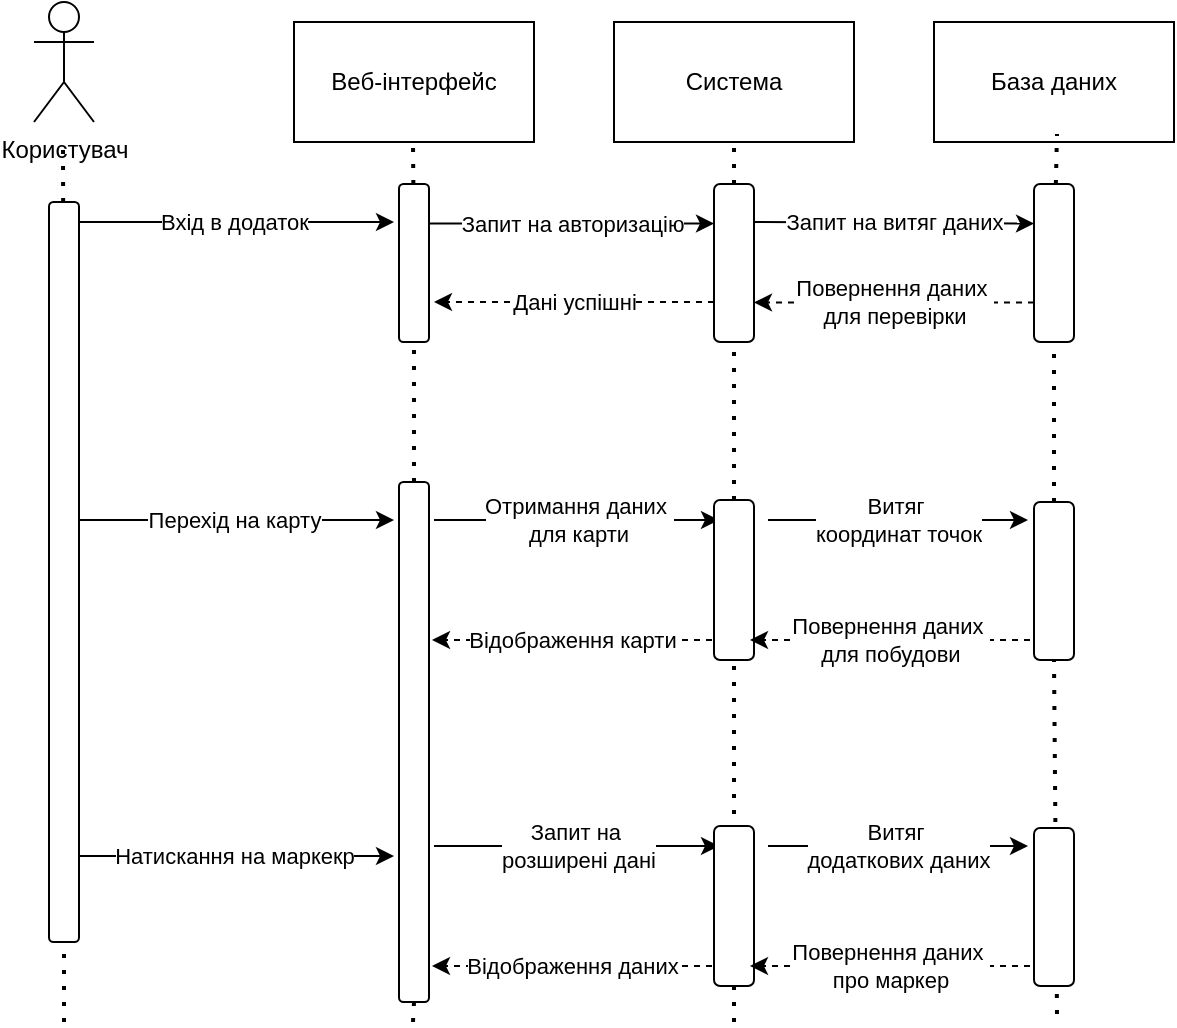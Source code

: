 <mxfile version="26.2.9">
  <diagram name="Страница — 1" id="yPW0HhuuNhpBuYm1yf4C">
    <mxGraphModel grid="1" page="1" gridSize="10" guides="1" tooltips="1" connect="1" arrows="1" fold="1" pageScale="1" pageWidth="827" pageHeight="1169" math="0" shadow="0">
      <root>
        <mxCell id="0" />
        <mxCell id="1" parent="0" />
        <mxCell id="bN-MxPjGURFgGuSvR1dv-1" value="Користувач" style="shape=umlActor;verticalLabelPosition=bottom;verticalAlign=top;html=1;outlineConnect=0;" vertex="1" parent="1">
          <mxGeometry x="110" y="50" width="30" height="60" as="geometry" />
        </mxCell>
        <mxCell id="bN-MxPjGURFgGuSvR1dv-3" value="Веб-інтерфейс" style="rounded=0;whiteSpace=wrap;html=1;" vertex="1" parent="1">
          <mxGeometry x="240" y="60" width="120" height="60" as="geometry" />
        </mxCell>
        <mxCell id="bN-MxPjGURFgGuSvR1dv-4" value="Система" style="rounded=0;whiteSpace=wrap;html=1;" vertex="1" parent="1">
          <mxGeometry x="400" y="60" width="120" height="60" as="geometry" />
        </mxCell>
        <mxCell id="bN-MxPjGURFgGuSvR1dv-5" value="База даних" style="rounded=0;whiteSpace=wrap;html=1;" vertex="1" parent="1">
          <mxGeometry x="560" y="60" width="120" height="60" as="geometry" />
        </mxCell>
        <mxCell id="bN-MxPjGURFgGuSvR1dv-6" value="" style="endArrow=none;dashed=1;html=1;dashPattern=1 3;strokeWidth=2;rounded=0;entryX=0.5;entryY=1;entryDx=0;entryDy=0;" edge="1" parent="1" source="bN-MxPjGURFgGuSvR1dv-14" target="bN-MxPjGURFgGuSvR1dv-4">
          <mxGeometry width="50" height="50" relative="1" as="geometry">
            <mxPoint x="460" y="560" as="sourcePoint" />
            <mxPoint x="440" y="160" as="targetPoint" />
          </mxGeometry>
        </mxCell>
        <mxCell id="bN-MxPjGURFgGuSvR1dv-7" value="" style="endArrow=none;dashed=1;html=1;dashPattern=1 3;strokeWidth=2;rounded=0;entryX=0.5;entryY=1;entryDx=0;entryDy=0;" edge="1" parent="1" source="bN-MxPjGURFgGuSvR1dv-18">
          <mxGeometry width="50" height="50" relative="1" as="geometry">
            <mxPoint x="621.5" y="556" as="sourcePoint" />
            <mxPoint x="621.5" y="116" as="targetPoint" />
          </mxGeometry>
        </mxCell>
        <mxCell id="bN-MxPjGURFgGuSvR1dv-8" value="" style="endArrow=none;dashed=1;html=1;dashPattern=1 3;strokeWidth=2;rounded=0;entryX=0.5;entryY=1;entryDx=0;entryDy=0;" edge="1" parent="1" source="bN-MxPjGURFgGuSvR1dv-11">
          <mxGeometry width="50" height="50" relative="1" as="geometry">
            <mxPoint x="299.5" y="560" as="sourcePoint" />
            <mxPoint x="299.5" y="120" as="targetPoint" />
          </mxGeometry>
        </mxCell>
        <mxCell id="bN-MxPjGURFgGuSvR1dv-9" value="" style="endArrow=none;dashed=1;html=1;dashPattern=1 3;strokeWidth=2;rounded=0;entryX=0.5;entryY=1;entryDx=0;entryDy=0;" edge="1" parent="1" source="Yx5rPOhtdr6v1IMibFze-1">
          <mxGeometry width="50" height="50" relative="1" as="geometry">
            <mxPoint x="125" y="560" as="sourcePoint" />
            <mxPoint x="124.5" y="120" as="targetPoint" />
          </mxGeometry>
        </mxCell>
        <mxCell id="bN-MxPjGURFgGuSvR1dv-12" value="" style="endArrow=none;dashed=1;html=1;dashPattern=1 3;strokeWidth=2;rounded=0;entryX=0.5;entryY=1;entryDx=0;entryDy=0;" edge="1" parent="1" target="bN-MxPjGURFgGuSvR1dv-11" source="Yx5rPOhtdr6v1IMibFze-3">
          <mxGeometry width="50" height="50" relative="1" as="geometry">
            <mxPoint x="299.5" y="560" as="sourcePoint" />
            <mxPoint x="299.5" y="120" as="targetPoint" />
          </mxGeometry>
        </mxCell>
        <mxCell id="bN-MxPjGURFgGuSvR1dv-11" value="" style="rounded=1;whiteSpace=wrap;html=1;" vertex="1" parent="1">
          <mxGeometry x="292.5" y="141" width="15" height="79" as="geometry" />
        </mxCell>
        <mxCell id="bN-MxPjGURFgGuSvR1dv-13" value="Вхід в додаток" style="endArrow=classic;html=1;rounded=0;" edge="1" parent="1">
          <mxGeometry width="50" height="50" relative="1" as="geometry">
            <mxPoint x="130" y="160" as="sourcePoint" />
            <mxPoint x="290" y="160" as="targetPoint" />
          </mxGeometry>
        </mxCell>
        <mxCell id="bN-MxPjGURFgGuSvR1dv-15" value="" style="endArrow=none;dashed=1;html=1;dashPattern=1 3;strokeWidth=2;rounded=0;entryX=0.5;entryY=1;entryDx=0;entryDy=0;" edge="1" parent="1" source="bN-MxPjGURFgGuSvR1dv-24" target="bN-MxPjGURFgGuSvR1dv-14">
          <mxGeometry width="50" height="50" relative="1" as="geometry">
            <mxPoint x="460" y="560" as="sourcePoint" />
            <mxPoint x="460" y="120" as="targetPoint" />
          </mxGeometry>
        </mxCell>
        <mxCell id="bN-MxPjGURFgGuSvR1dv-14" value="" style="rounded=1;whiteSpace=wrap;html=1;" vertex="1" parent="1">
          <mxGeometry x="450" y="141" width="20" height="79" as="geometry" />
        </mxCell>
        <mxCell id="bN-MxPjGURFgGuSvR1dv-16" value="Запит на авторизацію" style="endArrow=classic;html=1;rounded=0;exitX=0.967;exitY=0.25;exitDx=0;exitDy=0;exitPerimeter=0;entryX=0;entryY=0.25;entryDx=0;entryDy=0;" edge="1" parent="1" source="bN-MxPjGURFgGuSvR1dv-11" target="bN-MxPjGURFgGuSvR1dv-14">
          <mxGeometry width="50" height="50" relative="1" as="geometry">
            <mxPoint x="390" y="210" as="sourcePoint" />
            <mxPoint x="440" y="160" as="targetPoint" />
          </mxGeometry>
        </mxCell>
        <mxCell id="bN-MxPjGURFgGuSvR1dv-17" value="Запит на витяг даних" style="endArrow=classic;html=1;rounded=0;entryX=0;entryY=0.25;entryDx=0;entryDy=0;" edge="1" parent="1" target="bN-MxPjGURFgGuSvR1dv-18">
          <mxGeometry width="50" height="50" relative="1" as="geometry">
            <mxPoint x="470" y="160" as="sourcePoint" />
            <mxPoint x="520" y="110" as="targetPoint" />
          </mxGeometry>
        </mxCell>
        <mxCell id="bN-MxPjGURFgGuSvR1dv-19" value="" style="endArrow=none;dashed=1;html=1;dashPattern=1 3;strokeWidth=2;rounded=0;entryX=0.5;entryY=1;entryDx=0;entryDy=0;" edge="1" parent="1" source="bN-MxPjGURFgGuSvR1dv-27" target="bN-MxPjGURFgGuSvR1dv-18">
          <mxGeometry width="50" height="50" relative="1" as="geometry">
            <mxPoint x="621.5" y="556" as="sourcePoint" />
            <mxPoint x="621.5" y="116" as="targetPoint" />
          </mxGeometry>
        </mxCell>
        <mxCell id="bN-MxPjGURFgGuSvR1dv-18" value="" style="rounded=1;whiteSpace=wrap;html=1;" vertex="1" parent="1">
          <mxGeometry x="610" y="141" width="20" height="79" as="geometry" />
        </mxCell>
        <mxCell id="bN-MxPjGURFgGuSvR1dv-20" value="Повернення даних&amp;nbsp;&lt;div&gt;для перевірки&lt;/div&gt;" style="endArrow=classic;html=1;rounded=0;exitX=0;exitY=0.75;exitDx=0;exitDy=0;entryX=1;entryY=0.75;entryDx=0;entryDy=0;dashed=1;" edge="1" parent="1" source="bN-MxPjGURFgGuSvR1dv-18" target="bN-MxPjGURFgGuSvR1dv-14">
          <mxGeometry width="50" height="50" relative="1" as="geometry">
            <mxPoint x="390" y="210" as="sourcePoint" />
            <mxPoint x="440" y="160" as="targetPoint" />
          </mxGeometry>
        </mxCell>
        <mxCell id="bN-MxPjGURFgGuSvR1dv-21" value="Дані успішні" style="endArrow=classic;html=1;rounded=0;exitX=0;exitY=0.75;exitDx=0;exitDy=0;entryX=1;entryY=0.75;entryDx=0;entryDy=0;dashed=1;" edge="1" parent="1">
          <mxGeometry width="50" height="50" relative="1" as="geometry">
            <mxPoint x="450" y="200" as="sourcePoint" />
            <mxPoint x="310" y="200" as="targetPoint" />
          </mxGeometry>
        </mxCell>
        <mxCell id="bN-MxPjGURFgGuSvR1dv-22" value="Перехід на карту" style="endArrow=classic;html=1;rounded=0;" edge="1" parent="1">
          <mxGeometry width="50" height="50" relative="1" as="geometry">
            <mxPoint x="130" y="309" as="sourcePoint" />
            <mxPoint x="290" y="309" as="targetPoint" />
          </mxGeometry>
        </mxCell>
        <mxCell id="bN-MxPjGURFgGuSvR1dv-23" value="Отримання даних&amp;nbsp;&lt;div&gt;для карти&lt;/div&gt;" style="endArrow=classic;html=1;rounded=0;" edge="1" parent="1">
          <mxGeometry width="50" height="50" relative="1" as="geometry">
            <mxPoint x="310" y="309" as="sourcePoint" />
            <mxPoint x="452.5" y="309" as="targetPoint" />
            <mxPoint as="offset" />
          </mxGeometry>
        </mxCell>
        <mxCell id="bN-MxPjGURFgGuSvR1dv-25" value="" style="endArrow=none;dashed=1;html=1;dashPattern=1 3;strokeWidth=2;rounded=0;entryX=0.5;entryY=1;entryDx=0;entryDy=0;" edge="1" parent="1" target="bN-MxPjGURFgGuSvR1dv-24">
          <mxGeometry width="50" height="50" relative="1" as="geometry">
            <mxPoint x="460" y="560" as="sourcePoint" />
            <mxPoint x="460" y="220" as="targetPoint" />
          </mxGeometry>
        </mxCell>
        <mxCell id="bN-MxPjGURFgGuSvR1dv-24" value="" style="rounded=1;whiteSpace=wrap;html=1;" vertex="1" parent="1">
          <mxGeometry x="450" y="299" width="20" height="80" as="geometry" />
        </mxCell>
        <mxCell id="bN-MxPjGURFgGuSvR1dv-26" value="Витяг&amp;nbsp;&lt;div&gt;координат точок&lt;/div&gt;" style="endArrow=classic;html=1;rounded=0;" edge="1" parent="1">
          <mxGeometry width="50" height="50" relative="1" as="geometry">
            <mxPoint x="477" y="309" as="sourcePoint" />
            <mxPoint x="607" y="309" as="targetPoint" />
            <mxPoint as="offset" />
          </mxGeometry>
        </mxCell>
        <mxCell id="bN-MxPjGURFgGuSvR1dv-28" value="" style="endArrow=none;dashed=1;html=1;dashPattern=1 3;strokeWidth=2;rounded=0;entryX=0.5;entryY=1;entryDx=0;entryDy=0;" edge="1" parent="1" target="bN-MxPjGURFgGuSvR1dv-27">
          <mxGeometry width="50" height="50" relative="1" as="geometry">
            <mxPoint x="621.5" y="556" as="sourcePoint" />
            <mxPoint x="620" y="220" as="targetPoint" />
          </mxGeometry>
        </mxCell>
        <mxCell id="bN-MxPjGURFgGuSvR1dv-27" value="" style="rounded=1;whiteSpace=wrap;html=1;" vertex="1" parent="1">
          <mxGeometry x="610" y="300" width="20" height="79" as="geometry" />
        </mxCell>
        <mxCell id="bN-MxPjGURFgGuSvR1dv-29" value="Повернення даних&amp;nbsp;&lt;div&gt;для побудови&lt;/div&gt;" style="endArrow=classic;html=1;rounded=0;exitX=0;exitY=0.75;exitDx=0;exitDy=0;entryX=1;entryY=0.75;entryDx=0;entryDy=0;dashed=1;" edge="1" parent="1">
          <mxGeometry width="50" height="50" relative="1" as="geometry">
            <mxPoint x="608" y="369" as="sourcePoint" />
            <mxPoint x="468" y="369" as="targetPoint" />
          </mxGeometry>
        </mxCell>
        <mxCell id="bN-MxPjGURFgGuSvR1dv-30" value="Відображення карти" style="endArrow=classic;html=1;rounded=0;exitX=0;exitY=0.75;exitDx=0;exitDy=0;entryX=1;entryY=0.75;entryDx=0;entryDy=0;dashed=1;" edge="1" parent="1">
          <mxGeometry width="50" height="50" relative="1" as="geometry">
            <mxPoint x="449" y="369" as="sourcePoint" />
            <mxPoint x="309" y="369" as="targetPoint" />
          </mxGeometry>
        </mxCell>
        <mxCell id="bN-MxPjGURFgGuSvR1dv-31" value="Натискання на маркекр" style="endArrow=classic;html=1;rounded=0;" edge="1" parent="1">
          <mxGeometry width="50" height="50" relative="1" as="geometry">
            <mxPoint x="130" y="477" as="sourcePoint" />
            <mxPoint x="290" y="477" as="targetPoint" />
          </mxGeometry>
        </mxCell>
        <mxCell id="bN-MxPjGURFgGuSvR1dv-32" value="Запит на&amp;nbsp;&lt;div&gt;розширені дані&lt;/div&gt;" style="endArrow=classic;html=1;rounded=0;" edge="1" parent="1">
          <mxGeometry width="50" height="50" relative="1" as="geometry">
            <mxPoint x="310" y="472" as="sourcePoint" />
            <mxPoint x="452.5" y="472" as="targetPoint" />
            <mxPoint as="offset" />
          </mxGeometry>
        </mxCell>
        <mxCell id="bN-MxPjGURFgGuSvR1dv-33" value="" style="rounded=1;whiteSpace=wrap;html=1;" vertex="1" parent="1">
          <mxGeometry x="450" y="462" width="20" height="80" as="geometry" />
        </mxCell>
        <mxCell id="bN-MxPjGURFgGuSvR1dv-34" value="Витяг&amp;nbsp;&lt;div&gt;додаткових даних&lt;/div&gt;" style="endArrow=classic;html=1;rounded=0;" edge="1" parent="1">
          <mxGeometry width="50" height="50" relative="1" as="geometry">
            <mxPoint x="477" y="472" as="sourcePoint" />
            <mxPoint x="607" y="472" as="targetPoint" />
            <mxPoint as="offset" />
          </mxGeometry>
        </mxCell>
        <mxCell id="bN-MxPjGURFgGuSvR1dv-35" value="" style="rounded=1;whiteSpace=wrap;html=1;" vertex="1" parent="1">
          <mxGeometry x="610" y="463" width="20" height="79" as="geometry" />
        </mxCell>
        <mxCell id="bN-MxPjGURFgGuSvR1dv-36" value="Повернення даних&amp;nbsp;&lt;div&gt;про маркер&lt;/div&gt;" style="endArrow=classic;html=1;rounded=0;exitX=0;exitY=0.75;exitDx=0;exitDy=0;entryX=1;entryY=0.75;entryDx=0;entryDy=0;dashed=1;" edge="1" parent="1">
          <mxGeometry width="50" height="50" relative="1" as="geometry">
            <mxPoint x="608" y="532" as="sourcePoint" />
            <mxPoint x="468" y="532" as="targetPoint" />
            <mxPoint as="offset" />
          </mxGeometry>
        </mxCell>
        <mxCell id="bN-MxPjGURFgGuSvR1dv-37" value="Відображення даних" style="endArrow=classic;html=1;rounded=0;exitX=0;exitY=0.75;exitDx=0;exitDy=0;entryX=1;entryY=0.75;entryDx=0;entryDy=0;dashed=1;" edge="1" parent="1">
          <mxGeometry width="50" height="50" relative="1" as="geometry">
            <mxPoint x="449" y="532" as="sourcePoint" />
            <mxPoint x="309" y="532" as="targetPoint" />
          </mxGeometry>
        </mxCell>
        <mxCell id="Yx5rPOhtdr6v1IMibFze-2" value="" style="endArrow=none;dashed=1;html=1;dashPattern=1 3;strokeWidth=2;rounded=0;entryX=0.5;entryY=1;entryDx=0;entryDy=0;" edge="1" parent="1" target="Yx5rPOhtdr6v1IMibFze-1">
          <mxGeometry width="50" height="50" relative="1" as="geometry">
            <mxPoint x="125" y="560" as="sourcePoint" />
            <mxPoint x="124.5" y="120" as="targetPoint" />
          </mxGeometry>
        </mxCell>
        <mxCell id="Yx5rPOhtdr6v1IMibFze-1" value="" style="rounded=1;whiteSpace=wrap;html=1;" vertex="1" parent="1">
          <mxGeometry x="117.5" y="150" width="15" height="370" as="geometry" />
        </mxCell>
        <mxCell id="Yx5rPOhtdr6v1IMibFze-4" value="" style="endArrow=none;dashed=1;html=1;dashPattern=1 3;strokeWidth=2;rounded=0;entryX=0.5;entryY=1;entryDx=0;entryDy=0;" edge="1" parent="1" target="Yx5rPOhtdr6v1IMibFze-3">
          <mxGeometry width="50" height="50" relative="1" as="geometry">
            <mxPoint x="299.5" y="560" as="sourcePoint" />
            <mxPoint x="300" y="220" as="targetPoint" />
          </mxGeometry>
        </mxCell>
        <mxCell id="Yx5rPOhtdr6v1IMibFze-3" value="" style="rounded=1;whiteSpace=wrap;html=1;" vertex="1" parent="1">
          <mxGeometry x="292.5" y="290" width="15" height="260" as="geometry" />
        </mxCell>
      </root>
    </mxGraphModel>
  </diagram>
</mxfile>
